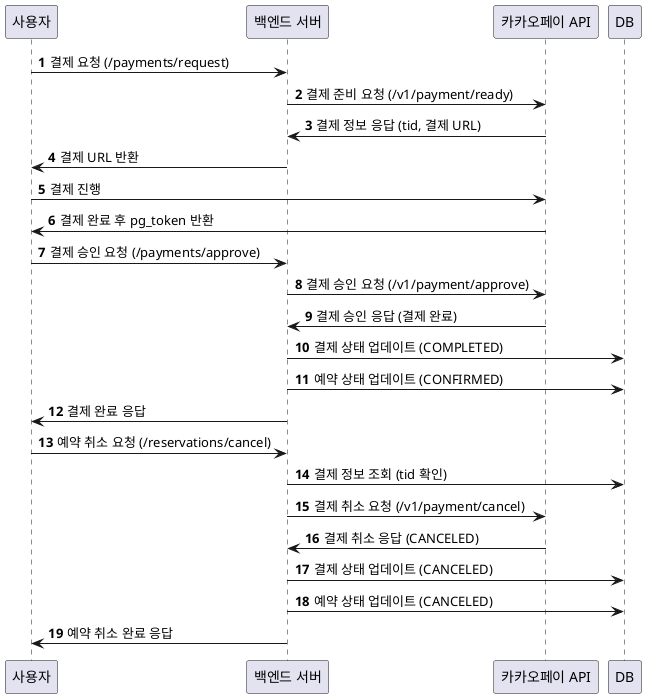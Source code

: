 @startuml
'https://plantuml.com/sequence-diagram

autonumber

participant "사용자" as User
participant "백엔드 서버" as Backend
participant "카카오페이 API" as KakaoPay

User -> Backend: 결제 요청 (/payments/request)
Backend -> KakaoPay: 결제 준비 요청 (/v1/payment/ready)
KakaoPay -> Backend: 결제 정보 응답 (tid, 결제 URL)
Backend -> User: 결제 URL 반환

User -> KakaoPay: 결제 진행
KakaoPay -> User: 결제 완료 후 pg_token 반환

User -> Backend: 결제 승인 요청 (/payments/approve)
Backend -> KakaoPay: 결제 승인 요청 (/v1/payment/approve)
KakaoPay -> Backend: 결제 승인 응답 (결제 완료)
Backend -> DB: 결제 상태 업데이트 (COMPLETED)
Backend -> DB: 예약 상태 업데이트 (CONFIRMED)
Backend -> User: 결제 완료 응답

User -> Backend: 예약 취소 요청 (/reservations/cancel)
Backend -> DB: 결제 정보 조회 (tid 확인)
Backend -> KakaoPay: 결제 취소 요청 (/v1/payment/cancel)
KakaoPay -> Backend: 결제 취소 응답 (CANCELED)
Backend -> DB: 결제 상태 업데이트 (CANCELED)
Backend -> DB: 예약 상태 업데이트 (CANCELED)
Backend -> User: 예약 취소 완료 응답
@enduml